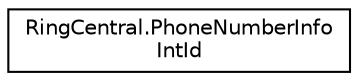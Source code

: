 digraph "Graphical Class Hierarchy"
{
 // LATEX_PDF_SIZE
  edge [fontname="Helvetica",fontsize="10",labelfontname="Helvetica",labelfontsize="10"];
  node [fontname="Helvetica",fontsize="10",shape=record];
  rankdir="LR";
  Node0 [label="RingCentral.PhoneNumberInfo\lIntId",height=0.2,width=0.4,color="black", fillcolor="white", style="filled",URL="$classRingCentral_1_1PhoneNumberInfoIntId.html",tooltip="Phone number information"];
}
